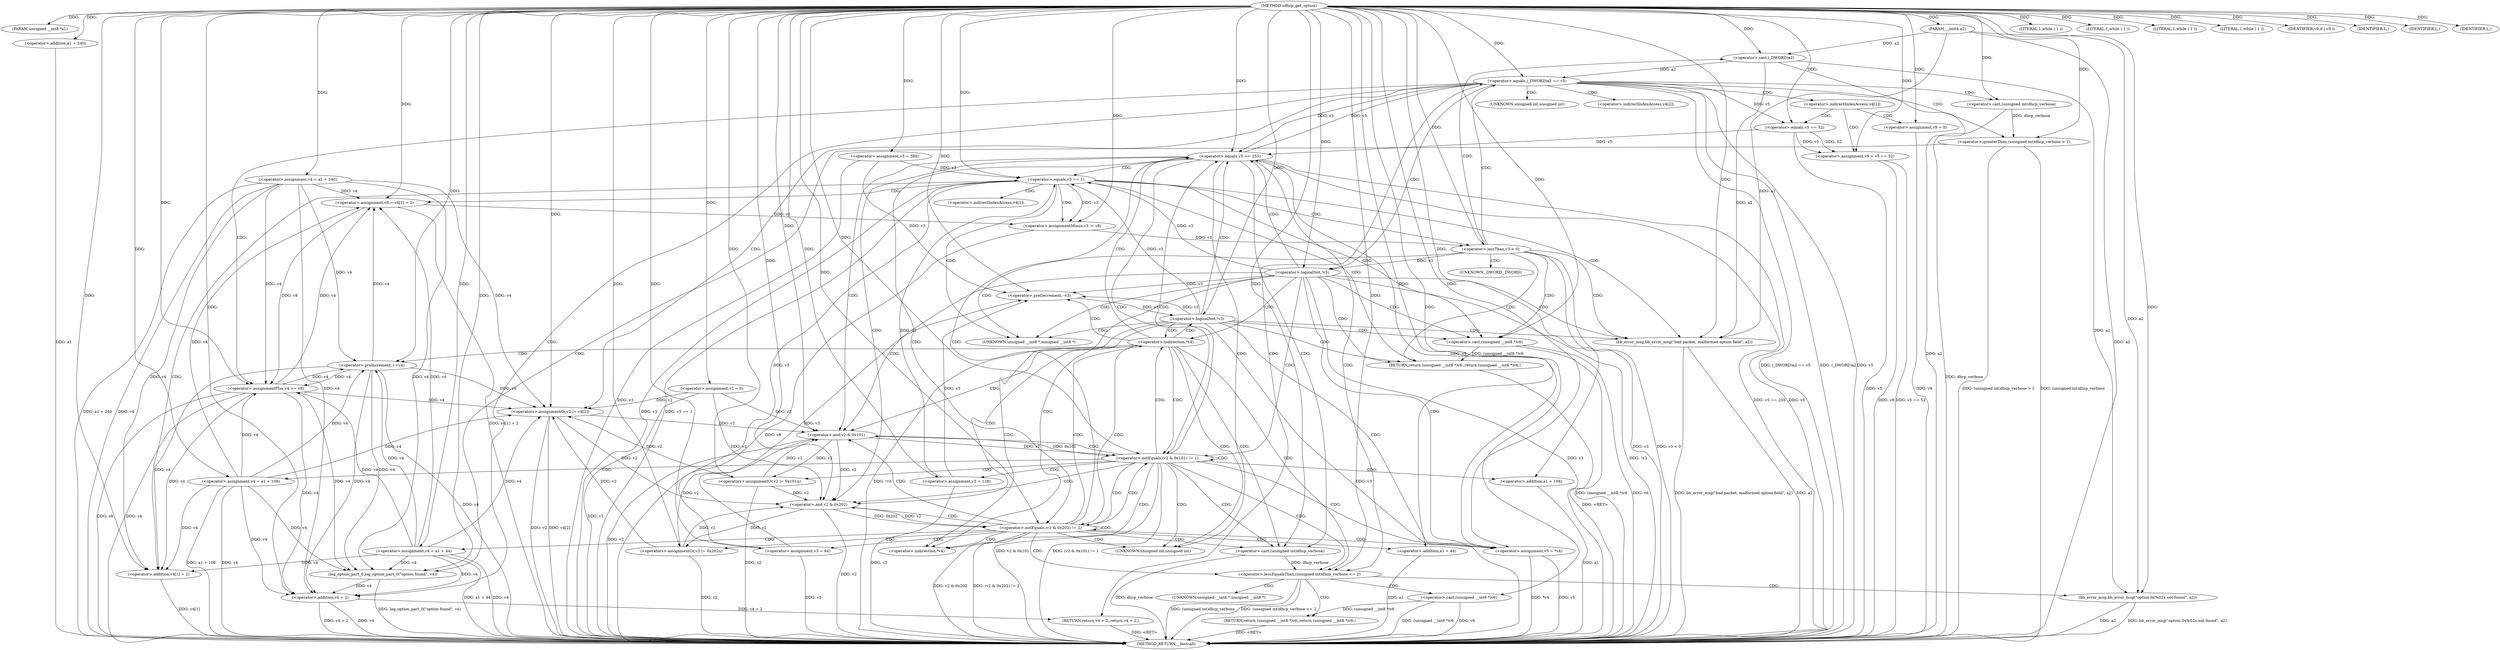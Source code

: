 digraph udhcp_get_option {  
"1000108" [label = "(METHOD,udhcp_get_option)" ]
"1000290" [label = "(METHOD_RETURN,__fastcall)" ]
"1000109" [label = "(PARAM,unsigned __int8 *a1)" ]
"1000110" [label = "(PARAM,__int64 a2)" ]
"1000119" [label = "(<operator>.assignment,v2 = 0)" ]
"1000122" [label = "(<operator>.assignment,v3 = 388)" ]
"1000125" [label = "(<operator>.assignment,v4 = a1 + 240)" ]
"1000127" [label = "(<operator>.addition,a1 + 240)" ]
"1000131" [label = "(LITERAL,1,while ( 1 ))" ]
"1000134" [label = "(LITERAL,1,while ( 1 ))" ]
"1000137" [label = "(LITERAL,1,while ( 1 ))" ]
"1000140" [label = "(LITERAL,1,while ( 1 ))" ]
"1000142" [label = "(<operator>.assignment,v5 = *v4)" ]
"1000150" [label = "(<operator>.preDecrement,--v3)" ]
"1000152" [label = "(<operator>.preIncrement,++v4)" ]
"1000155" [label = "(<operator>.logicalNot,!v3)" ]
"1000159" [label = "(<operator>.equals,v5 == 255)" ]
"1000164" [label = "(<operator>.equals,v3 == 1)" ]
"1000168" [label = "(<operator>.assignment,v8 = v4[1] + 2)" ]
"1000170" [label = "(<operator>.addition,v4[1] + 2)" ]
"1000175" [label = "(<operator>.assignmentMinus,v3 -= v8)" ]
"1000179" [label = "(<operator>.lessThan,v3 < 0)" ]
"1000184" [label = "(<operator>.equals,(_DWORD)a2 == v5)" ]
"1000185" [label = "(<operator>.cast,(_DWORD)a2)" ]
"1000191" [label = "(<operator>.greaterThan,(unsigned int)dhcp_verbose > 1)" ]
"1000192" [label = "(<operator>.cast,(unsigned int)dhcp_verbose)" ]
"1000196" [label = "(log_option_part_0,log_option_part_0(\"option found\", v4))" ]
"1000199" [label = "(RETURN,return v4 + 2;,return v4 + 2;)" ]
"1000200" [label = "(<operator>.addition,v4 + 2)" ]
"1000207" [label = "(<operator>.assignment,v9 = v5 == 52)" ]
"1000209" [label = "(<operator>.equals,v5 == 52)" ]
"1000213" [label = "(<operator>.assignment,v9 = 0)" ]
"1000217" [label = "(IDENTIFIER,v9,if ( v9 ))" ]
"1000218" [label = "(<operators>.assignmentOr,v2 |= v4[2])" ]
"1000223" [label = "(<operator>.assignmentPlus,v4 += v8)" ]
"1000227" [label = "(<operator>.logicalNot,!v3)" ]
"1000231" [label = "(IDENTIFIER,L,)" ]
"1000232" [label = "(bb_error_msg,bb_error_msg(\"bad packet, malformed option field\", a2))" ]
"1000235" [label = "(RETURN,return (unsigned __int8 *)v6;,return (unsigned __int8 *)v6;)" ]
"1000236" [label = "(<operator>.cast,(unsigned __int8 *)v6)" ]
"1000240" [label = "(<operator>.notEquals,(v2 & 0x101) != 1)" ]
"1000241" [label = "(<operator>.and,v2 & 0x101)" ]
"1000246" [label = "(<operators>.assignmentOr,v2 |= 0x101u)" ]
"1000249" [label = "(<operator>.assignment,v4 = a1 + 108)" ]
"1000251" [label = "(<operator>.addition,a1 + 108)" ]
"1000254" [label = "(<operator>.assignment,v3 = 128)" ]
"1000258" [label = "(<operator>.notEquals,(v2 & 0x202) != 2)" ]
"1000259" [label = "(<operator>.and,v2 & 0x202)" ]
"1000264" [label = "(<operators>.assignmentOr,v2 |= 0x202u)" ]
"1000267" [label = "(<operator>.assignment,v4 = a1 + 44)" ]
"1000269" [label = "(<operator>.addition,a1 + 44)" ]
"1000272" [label = "(<operator>.assignment,v3 = 64)" ]
"1000275" [label = "(IDENTIFIER,L,)" ]
"1000277" [label = "(<operator>.lessEqualsThan,(unsigned int)dhcp_verbose <= 2)" ]
"1000278" [label = "(<operator>.cast,(unsigned int)dhcp_verbose)" ]
"1000282" [label = "(RETURN,return (unsigned __int8 *)v6;,return (unsigned __int8 *)v6;)" ]
"1000283" [label = "(<operator>.cast,(unsigned __int8 *)v6)" ]
"1000286" [label = "(bb_error_msg,bb_error_msg(\"option 0x%02x not found\", a2))" ]
"1000289" [label = "(IDENTIFIER,L,)" ]
"1000144" [label = "(<operator>.indirection,*v4)" ]
"1000147" [label = "(<operator>.indirection,*v4)" ]
"1000171" [label = "(<operator>.indirectIndexAccess,v4[1])" ]
"1000186" [label = "(UNKNOWN,_DWORD,_DWORD)" ]
"1000193" [label = "(UNKNOWN,unsigned int,unsigned int)" ]
"1000204" [label = "(<operator>.indirectIndexAccess,v4[1])" ]
"1000220" [label = "(<operator>.indirectIndexAccess,v4[2])" ]
"1000237" [label = "(UNKNOWN,unsigned __int8 *,unsigned __int8 *)" ]
"1000279" [label = "(UNKNOWN,unsigned int,unsigned int)" ]
"1000284" [label = "(UNKNOWN,unsigned __int8 *,unsigned __int8 *)" ]
  "1000267" -> "1000290"  [ label = "DDG: a1 + 44"] 
  "1000249" -> "1000290"  [ label = "DDG: a1 + 108"] 
  "1000259" -> "1000290"  [ label = "DDG: v2"] 
  "1000164" -> "1000290"  [ label = "DDG: v3 == 1"] 
  "1000142" -> "1000290"  [ label = "DDG: *v4"] 
  "1000192" -> "1000290"  [ label = "DDG: dhcp_verbose"] 
  "1000142" -> "1000290"  [ label = "DDG: v5"] 
  "1000200" -> "1000290"  [ label = "DDG: v4 + 2"] 
  "1000127" -> "1000290"  [ label = "DDG: a1"] 
  "1000191" -> "1000290"  [ label = "DDG: (unsigned int)dhcp_verbose > 1"] 
  "1000125" -> "1000290"  [ label = "DDG: a1 + 240"] 
  "1000119" -> "1000290"  [ label = "DDG: v2"] 
  "1000258" -> "1000290"  [ label = "DDG: v2 & 0x202"] 
  "1000264" -> "1000290"  [ label = "DDG: v2"] 
  "1000258" -> "1000290"  [ label = "DDG: (v2 & 0x202) != 2"] 
  "1000184" -> "1000290"  [ label = "DDG: (_DWORD)a2 == v5"] 
  "1000232" -> "1000290"  [ label = "DDG: a2"] 
  "1000283" -> "1000290"  [ label = "DDG: (unsigned __int8 *)v6"] 
  "1000218" -> "1000290"  [ label = "DDG: v4[2]"] 
  "1000213" -> "1000290"  [ label = "DDG: v9"] 
  "1000269" -> "1000290"  [ label = "DDG: a1"] 
  "1000240" -> "1000290"  [ label = "DDG: v2 & 0x101"] 
  "1000110" -> "1000290"  [ label = "DDG: a2"] 
  "1000249" -> "1000290"  [ label = "DDG: v4"] 
  "1000267" -> "1000290"  [ label = "DDG: v4"] 
  "1000227" -> "1000290"  [ label = "DDG: !v3"] 
  "1000152" -> "1000290"  [ label = "DDG: v4"] 
  "1000223" -> "1000290"  [ label = "DDG: v4"] 
  "1000179" -> "1000290"  [ label = "DDG: v3"] 
  "1000236" -> "1000290"  [ label = "DDG: (unsigned __int8 *)v6"] 
  "1000155" -> "1000290"  [ label = "DDG: !v3"] 
  "1000246" -> "1000290"  [ label = "DDG: v2"] 
  "1000277" -> "1000290"  [ label = "DDG: (unsigned int)dhcp_verbose <= 2"] 
  "1000232" -> "1000290"  [ label = "DDG: bb_error_msg(\"bad packet, malformed option field\", a2)"] 
  "1000254" -> "1000290"  [ label = "DDG: v3"] 
  "1000184" -> "1000290"  [ label = "DDG: (_DWORD)a2"] 
  "1000159" -> "1000290"  [ label = "DDG: v5 == 255"] 
  "1000286" -> "1000290"  [ label = "DDG: a2"] 
  "1000168" -> "1000290"  [ label = "DDG: v4[1] + 2"] 
  "1000286" -> "1000290"  [ label = "DDG: bb_error_msg(\"option 0x%02x not found\", a2)"] 
  "1000251" -> "1000290"  [ label = "DDG: a1"] 
  "1000223" -> "1000290"  [ label = "DDG: v8"] 
  "1000170" -> "1000290"  [ label = "DDG: v4[1]"] 
  "1000207" -> "1000290"  [ label = "DDG: v5 == 52"] 
  "1000184" -> "1000290"  [ label = "DDG: v5"] 
  "1000207" -> "1000290"  [ label = "DDG: v9"] 
  "1000125" -> "1000290"  [ label = "DDG: v4"] 
  "1000191" -> "1000290"  [ label = "DDG: (unsigned int)dhcp_verbose"] 
  "1000278" -> "1000290"  [ label = "DDG: dhcp_verbose"] 
  "1000155" -> "1000290"  [ label = "DDG: v3"] 
  "1000200" -> "1000290"  [ label = "DDG: v4"] 
  "1000185" -> "1000290"  [ label = "DDG: a2"] 
  "1000227" -> "1000290"  [ label = "DDG: v3"] 
  "1000272" -> "1000290"  [ label = "DDG: v3"] 
  "1000175" -> "1000290"  [ label = "DDG: v8"] 
  "1000241" -> "1000290"  [ label = "DDG: v2"] 
  "1000179" -> "1000290"  [ label = "DDG: v3 < 0"] 
  "1000196" -> "1000290"  [ label = "DDG: log_option_part_0(\"option found\", v4)"] 
  "1000277" -> "1000290"  [ label = "DDG: (unsigned int)dhcp_verbose"] 
  "1000209" -> "1000290"  [ label = "DDG: v5"] 
  "1000236" -> "1000290"  [ label = "DDG: v6"] 
  "1000159" -> "1000290"  [ label = "DDG: v5"] 
  "1000240" -> "1000290"  [ label = "DDG: (v2 & 0x101) != 1"] 
  "1000122" -> "1000290"  [ label = "DDG: v3"] 
  "1000164" -> "1000290"  [ label = "DDG: v3"] 
  "1000283" -> "1000290"  [ label = "DDG: v6"] 
  "1000218" -> "1000290"  [ label = "DDG: v2"] 
  "1000199" -> "1000290"  [ label = "DDG: <RET>"] 
  "1000235" -> "1000290"  [ label = "DDG: <RET>"] 
  "1000282" -> "1000290"  [ label = "DDG: <RET>"] 
  "1000108" -> "1000109"  [ label = "DDG: "] 
  "1000108" -> "1000110"  [ label = "DDG: "] 
  "1000108" -> "1000119"  [ label = "DDG: "] 
  "1000108" -> "1000122"  [ label = "DDG: "] 
  "1000108" -> "1000125"  [ label = "DDG: "] 
  "1000108" -> "1000127"  [ label = "DDG: "] 
  "1000108" -> "1000131"  [ label = "DDG: "] 
  "1000108" -> "1000134"  [ label = "DDG: "] 
  "1000108" -> "1000137"  [ label = "DDG: "] 
  "1000108" -> "1000140"  [ label = "DDG: "] 
  "1000108" -> "1000142"  [ label = "DDG: "] 
  "1000254" -> "1000150"  [ label = "DDG: v3"] 
  "1000155" -> "1000150"  [ label = "DDG: v3"] 
  "1000122" -> "1000150"  [ label = "DDG: v3"] 
  "1000227" -> "1000150"  [ label = "DDG: v3"] 
  "1000272" -> "1000150"  [ label = "DDG: v3"] 
  "1000108" -> "1000150"  [ label = "DDG: "] 
  "1000223" -> "1000152"  [ label = "DDG: v4"] 
  "1000125" -> "1000152"  [ label = "DDG: v4"] 
  "1000249" -> "1000152"  [ label = "DDG: v4"] 
  "1000267" -> "1000152"  [ label = "DDG: v4"] 
  "1000108" -> "1000152"  [ label = "DDG: "] 
  "1000150" -> "1000155"  [ label = "DDG: v3"] 
  "1000108" -> "1000155"  [ label = "DDG: "] 
  "1000142" -> "1000159"  [ label = "DDG: v5"] 
  "1000184" -> "1000159"  [ label = "DDG: v5"] 
  "1000209" -> "1000159"  [ label = "DDG: v5"] 
  "1000108" -> "1000159"  [ label = "DDG: "] 
  "1000254" -> "1000164"  [ label = "DDG: v3"] 
  "1000155" -> "1000164"  [ label = "DDG: v3"] 
  "1000122" -> "1000164"  [ label = "DDG: v3"] 
  "1000227" -> "1000164"  [ label = "DDG: v3"] 
  "1000272" -> "1000164"  [ label = "DDG: v3"] 
  "1000108" -> "1000164"  [ label = "DDG: "] 
  "1000223" -> "1000168"  [ label = "DDG: v4"] 
  "1000125" -> "1000168"  [ label = "DDG: v4"] 
  "1000152" -> "1000168"  [ label = "DDG: v4"] 
  "1000249" -> "1000168"  [ label = "DDG: v4"] 
  "1000267" -> "1000168"  [ label = "DDG: v4"] 
  "1000108" -> "1000168"  [ label = "DDG: "] 
  "1000223" -> "1000170"  [ label = "DDG: v4"] 
  "1000125" -> "1000170"  [ label = "DDG: v4"] 
  "1000152" -> "1000170"  [ label = "DDG: v4"] 
  "1000249" -> "1000170"  [ label = "DDG: v4"] 
  "1000267" -> "1000170"  [ label = "DDG: v4"] 
  "1000108" -> "1000170"  [ label = "DDG: "] 
  "1000168" -> "1000175"  [ label = "DDG: v8"] 
  "1000108" -> "1000175"  [ label = "DDG: "] 
  "1000164" -> "1000175"  [ label = "DDG: v3"] 
  "1000175" -> "1000179"  [ label = "DDG: v3"] 
  "1000108" -> "1000179"  [ label = "DDG: "] 
  "1000185" -> "1000184"  [ label = "DDG: a2"] 
  "1000110" -> "1000185"  [ label = "DDG: a2"] 
  "1000108" -> "1000185"  [ label = "DDG: "] 
  "1000159" -> "1000184"  [ label = "DDG: v5"] 
  "1000108" -> "1000184"  [ label = "DDG: "] 
  "1000192" -> "1000191"  [ label = "DDG: dhcp_verbose"] 
  "1000108" -> "1000192"  [ label = "DDG: "] 
  "1000108" -> "1000191"  [ label = "DDG: "] 
  "1000108" -> "1000196"  [ label = "DDG: "] 
  "1000223" -> "1000196"  [ label = "DDG: v4"] 
  "1000125" -> "1000196"  [ label = "DDG: v4"] 
  "1000152" -> "1000196"  [ label = "DDG: v4"] 
  "1000249" -> "1000196"  [ label = "DDG: v4"] 
  "1000267" -> "1000196"  [ label = "DDG: v4"] 
  "1000200" -> "1000199"  [ label = "DDG: v4 + 2"] 
  "1000223" -> "1000200"  [ label = "DDG: v4"] 
  "1000196" -> "1000200"  [ label = "DDG: v4"] 
  "1000125" -> "1000200"  [ label = "DDG: v4"] 
  "1000152" -> "1000200"  [ label = "DDG: v4"] 
  "1000249" -> "1000200"  [ label = "DDG: v4"] 
  "1000267" -> "1000200"  [ label = "DDG: v4"] 
  "1000108" -> "1000200"  [ label = "DDG: "] 
  "1000209" -> "1000207"  [ label = "DDG: v5"] 
  "1000209" -> "1000207"  [ label = "DDG: 52"] 
  "1000108" -> "1000207"  [ label = "DDG: "] 
  "1000184" -> "1000209"  [ label = "DDG: v5"] 
  "1000108" -> "1000209"  [ label = "DDG: "] 
  "1000108" -> "1000213"  [ label = "DDG: "] 
  "1000108" -> "1000217"  [ label = "DDG: "] 
  "1000223" -> "1000218"  [ label = "DDG: v4"] 
  "1000125" -> "1000218"  [ label = "DDG: v4"] 
  "1000152" -> "1000218"  [ label = "DDG: v4"] 
  "1000249" -> "1000218"  [ label = "DDG: v4"] 
  "1000267" -> "1000218"  [ label = "DDG: v4"] 
  "1000119" -> "1000218"  [ label = "DDG: v2"] 
  "1000264" -> "1000218"  [ label = "DDG: v2"] 
  "1000246" -> "1000218"  [ label = "DDG: v2"] 
  "1000108" -> "1000218"  [ label = "DDG: "] 
  "1000108" -> "1000223"  [ label = "DDG: "] 
  "1000168" -> "1000223"  [ label = "DDG: v8"] 
  "1000125" -> "1000223"  [ label = "DDG: v4"] 
  "1000152" -> "1000223"  [ label = "DDG: v4"] 
  "1000249" -> "1000223"  [ label = "DDG: v4"] 
  "1000267" -> "1000223"  [ label = "DDG: v4"] 
  "1000179" -> "1000227"  [ label = "DDG: v3"] 
  "1000108" -> "1000227"  [ label = "DDG: "] 
  "1000108" -> "1000231"  [ label = "DDG: "] 
  "1000108" -> "1000232"  [ label = "DDG: "] 
  "1000185" -> "1000232"  [ label = "DDG: a2"] 
  "1000110" -> "1000232"  [ label = "DDG: a2"] 
  "1000236" -> "1000235"  [ label = "DDG: (unsigned __int8 *)v6"] 
  "1000108" -> "1000236"  [ label = "DDG: "] 
  "1000241" -> "1000240"  [ label = "DDG: v2"] 
  "1000241" -> "1000240"  [ label = "DDG: 0x101"] 
  "1000119" -> "1000241"  [ label = "DDG: v2"] 
  "1000264" -> "1000241"  [ label = "DDG: v2"] 
  "1000246" -> "1000241"  [ label = "DDG: v2"] 
  "1000218" -> "1000241"  [ label = "DDG: v2"] 
  "1000108" -> "1000241"  [ label = "DDG: "] 
  "1000108" -> "1000240"  [ label = "DDG: "] 
  "1000108" -> "1000246"  [ label = "DDG: "] 
  "1000241" -> "1000246"  [ label = "DDG: v2"] 
  "1000108" -> "1000249"  [ label = "DDG: "] 
  "1000108" -> "1000251"  [ label = "DDG: "] 
  "1000108" -> "1000254"  [ label = "DDG: "] 
  "1000259" -> "1000258"  [ label = "DDG: v2"] 
  "1000259" -> "1000258"  [ label = "DDG: 0x202"] 
  "1000119" -> "1000259"  [ label = "DDG: v2"] 
  "1000264" -> "1000259"  [ label = "DDG: v2"] 
  "1000246" -> "1000259"  [ label = "DDG: v2"] 
  "1000241" -> "1000259"  [ label = "DDG: v2"] 
  "1000218" -> "1000259"  [ label = "DDG: v2"] 
  "1000108" -> "1000259"  [ label = "DDG: "] 
  "1000108" -> "1000258"  [ label = "DDG: "] 
  "1000108" -> "1000264"  [ label = "DDG: "] 
  "1000259" -> "1000264"  [ label = "DDG: v2"] 
  "1000108" -> "1000267"  [ label = "DDG: "] 
  "1000108" -> "1000269"  [ label = "DDG: "] 
  "1000108" -> "1000272"  [ label = "DDG: "] 
  "1000108" -> "1000275"  [ label = "DDG: "] 
  "1000278" -> "1000277"  [ label = "DDG: dhcp_verbose"] 
  "1000108" -> "1000278"  [ label = "DDG: "] 
  "1000108" -> "1000277"  [ label = "DDG: "] 
  "1000283" -> "1000282"  [ label = "DDG: (unsigned __int8 *)v6"] 
  "1000108" -> "1000283"  [ label = "DDG: "] 
  "1000108" -> "1000286"  [ label = "DDG: "] 
  "1000185" -> "1000286"  [ label = "DDG: a2"] 
  "1000110" -> "1000286"  [ label = "DDG: a2"] 
  "1000108" -> "1000289"  [ label = "DDG: "] 
  "1000147" -> "1000155"  [ label = "CDG: "] 
  "1000147" -> "1000152"  [ label = "CDG: "] 
  "1000147" -> "1000150"  [ label = "CDG: "] 
  "1000147" -> "1000240"  [ label = "CDG: "] 
  "1000147" -> "1000241"  [ label = "CDG: "] 
  "1000147" -> "1000259"  [ label = "CDG: "] 
  "1000147" -> "1000258"  [ label = "CDG: "] 
  "1000147" -> "1000279"  [ label = "CDG: "] 
  "1000147" -> "1000278"  [ label = "CDG: "] 
  "1000147" -> "1000277"  [ label = "CDG: "] 
  "1000147" -> "1000159"  [ label = "CDG: "] 
  "1000155" -> "1000237"  [ label = "CDG: "] 
  "1000155" -> "1000236"  [ label = "CDG: "] 
  "1000155" -> "1000235"  [ label = "CDG: "] 
  "1000155" -> "1000232"  [ label = "CDG: "] 
  "1000155" -> "1000144"  [ label = "CDG: "] 
  "1000155" -> "1000142"  [ label = "CDG: "] 
  "1000155" -> "1000159"  [ label = "CDG: "] 
  "1000155" -> "1000147"  [ label = "CDG: "] 
  "1000159" -> "1000164"  [ label = "CDG: "] 
  "1000159" -> "1000240"  [ label = "CDG: "] 
  "1000159" -> "1000241"  [ label = "CDG: "] 
  "1000159" -> "1000259"  [ label = "CDG: "] 
  "1000159" -> "1000258"  [ label = "CDG: "] 
  "1000159" -> "1000279"  [ label = "CDG: "] 
  "1000159" -> "1000278"  [ label = "CDG: "] 
  "1000159" -> "1000277"  [ label = "CDG: "] 
  "1000164" -> "1000175"  [ label = "CDG: "] 
  "1000164" -> "1000171"  [ label = "CDG: "] 
  "1000164" -> "1000170"  [ label = "CDG: "] 
  "1000164" -> "1000168"  [ label = "CDG: "] 
  "1000164" -> "1000179"  [ label = "CDG: "] 
  "1000164" -> "1000237"  [ label = "CDG: "] 
  "1000164" -> "1000236"  [ label = "CDG: "] 
  "1000164" -> "1000235"  [ label = "CDG: "] 
  "1000164" -> "1000232"  [ label = "CDG: "] 
  "1000179" -> "1000186"  [ label = "CDG: "] 
  "1000179" -> "1000185"  [ label = "CDG: "] 
  "1000179" -> "1000184"  [ label = "CDG: "] 
  "1000179" -> "1000237"  [ label = "CDG: "] 
  "1000179" -> "1000236"  [ label = "CDG: "] 
  "1000179" -> "1000235"  [ label = "CDG: "] 
  "1000179" -> "1000232"  [ label = "CDG: "] 
  "1000184" -> "1000192"  [ label = "CDG: "] 
  "1000184" -> "1000191"  [ label = "CDG: "] 
  "1000184" -> "1000204"  [ label = "CDG: "] 
  "1000184" -> "1000200"  [ label = "CDG: "] 
  "1000184" -> "1000199"  [ label = "CDG: "] 
  "1000184" -> "1000193"  [ label = "CDG: "] 
  "1000184" -> "1000223"  [ label = "CDG: "] 
  "1000184" -> "1000227"  [ label = "CDG: "] 
  "1000184" -> "1000220"  [ label = "CDG: "] 
  "1000184" -> "1000218"  [ label = "CDG: "] 
  "1000191" -> "1000196"  [ label = "CDG: "] 
  "1000204" -> "1000207"  [ label = "CDG: "] 
  "1000204" -> "1000213"  [ label = "CDG: "] 
  "1000204" -> "1000209"  [ label = "CDG: "] 
  "1000227" -> "1000237"  [ label = "CDG: "] 
  "1000227" -> "1000236"  [ label = "CDG: "] 
  "1000227" -> "1000235"  [ label = "CDG: "] 
  "1000227" -> "1000232"  [ label = "CDG: "] 
  "1000227" -> "1000240"  [ label = "CDG: "] 
  "1000227" -> "1000241"  [ label = "CDG: "] 
  "1000227" -> "1000144"  [ label = "CDG: "] 
  "1000227" -> "1000142"  [ label = "CDG: "] 
  "1000227" -> "1000159"  [ label = "CDG: "] 
  "1000227" -> "1000147"  [ label = "CDG: "] 
  "1000240" -> "1000254"  [ label = "CDG: "] 
  "1000240" -> "1000251"  [ label = "CDG: "] 
  "1000240" -> "1000249"  [ label = "CDG: "] 
  "1000240" -> "1000246"  [ label = "CDG: "] 
  "1000240" -> "1000259"  [ label = "CDG: "] 
  "1000240" -> "1000258"  [ label = "CDG: "] 
  "1000240" -> "1000279"  [ label = "CDG: "] 
  "1000240" -> "1000278"  [ label = "CDG: "] 
  "1000240" -> "1000277"  [ label = "CDG: "] 
  "1000240" -> "1000240"  [ label = "CDG: "] 
  "1000240" -> "1000241"  [ label = "CDG: "] 
  "1000240" -> "1000144"  [ label = "CDG: "] 
  "1000240" -> "1000142"  [ label = "CDG: "] 
  "1000240" -> "1000159"  [ label = "CDG: "] 
  "1000240" -> "1000147"  [ label = "CDG: "] 
  "1000258" -> "1000272"  [ label = "CDG: "] 
  "1000258" -> "1000269"  [ label = "CDG: "] 
  "1000258" -> "1000267"  [ label = "CDG: "] 
  "1000258" -> "1000264"  [ label = "CDG: "] 
  "1000258" -> "1000279"  [ label = "CDG: "] 
  "1000258" -> "1000278"  [ label = "CDG: "] 
  "1000258" -> "1000277"  [ label = "CDG: "] 
  "1000258" -> "1000259"  [ label = "CDG: "] 
  "1000258" -> "1000258"  [ label = "CDG: "] 
  "1000258" -> "1000240"  [ label = "CDG: "] 
  "1000258" -> "1000241"  [ label = "CDG: "] 
  "1000258" -> "1000144"  [ label = "CDG: "] 
  "1000258" -> "1000142"  [ label = "CDG: "] 
  "1000258" -> "1000159"  [ label = "CDG: "] 
  "1000258" -> "1000147"  [ label = "CDG: "] 
  "1000277" -> "1000286"  [ label = "CDG: "] 
  "1000277" -> "1000284"  [ label = "CDG: "] 
  "1000277" -> "1000283"  [ label = "CDG: "] 
  "1000277" -> "1000282"  [ label = "CDG: "] 
}
